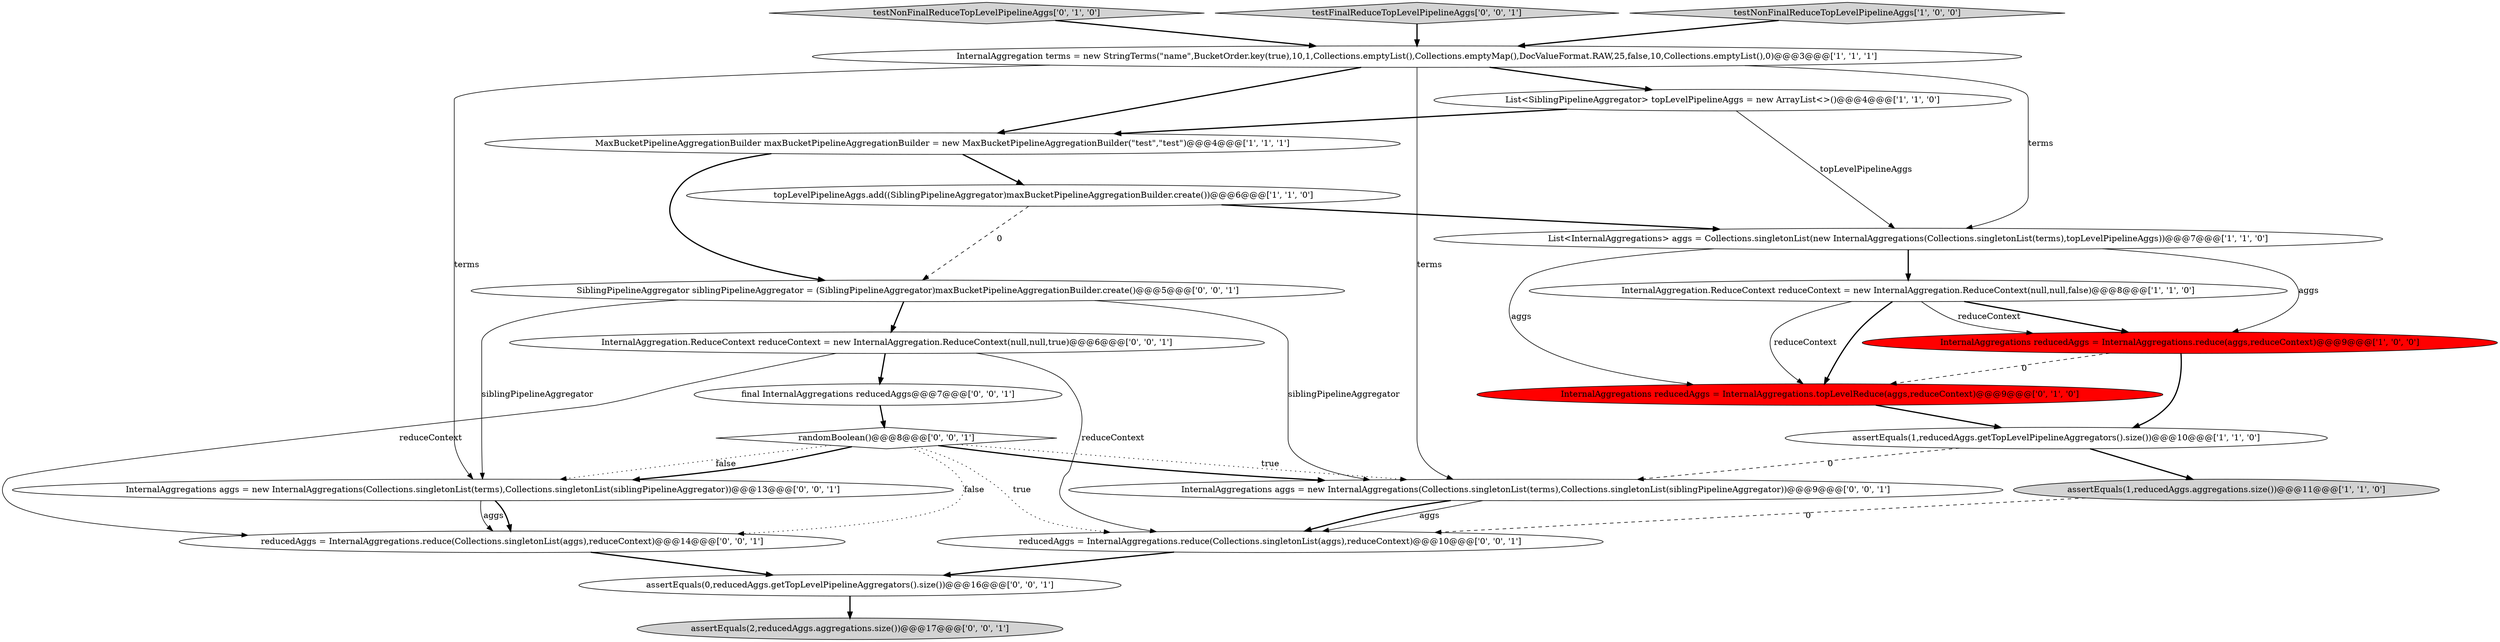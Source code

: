 digraph {
3 [style = filled, label = "InternalAggregations reducedAggs = InternalAggregations.reduce(aggs,reduceContext)@@@9@@@['1', '0', '0']", fillcolor = red, shape = ellipse image = "AAA1AAABBB1BBB"];
9 [style = filled, label = "List<InternalAggregations> aggs = Collections.singletonList(new InternalAggregations(Collections.singletonList(terms),topLevelPipelineAggs))@@@7@@@['1', '1', '0']", fillcolor = white, shape = ellipse image = "AAA0AAABBB1BBB"];
18 [style = filled, label = "InternalAggregations aggs = new InternalAggregations(Collections.singletonList(terms),Collections.singletonList(siblingPipelineAggregator))@@@13@@@['0', '0', '1']", fillcolor = white, shape = ellipse image = "AAA0AAABBB3BBB"];
15 [style = filled, label = "InternalAggregations aggs = new InternalAggregations(Collections.singletonList(terms),Collections.singletonList(siblingPipelineAggregator))@@@9@@@['0', '0', '1']", fillcolor = white, shape = ellipse image = "AAA0AAABBB3BBB"];
21 [style = filled, label = "SiblingPipelineAggregator siblingPipelineAggregator = (SiblingPipelineAggregator)maxBucketPipelineAggregationBuilder.create()@@@5@@@['0', '0', '1']", fillcolor = white, shape = ellipse image = "AAA0AAABBB3BBB"];
6 [style = filled, label = "assertEquals(1,reducedAggs.getTopLevelPipelineAggregators().size())@@@10@@@['1', '1', '0']", fillcolor = white, shape = ellipse image = "AAA0AAABBB1BBB"];
20 [style = filled, label = "assertEquals(0,reducedAggs.getTopLevelPipelineAggregators().size())@@@16@@@['0', '0', '1']", fillcolor = white, shape = ellipse image = "AAA0AAABBB3BBB"];
16 [style = filled, label = "assertEquals(2,reducedAggs.aggregations.size())@@@17@@@['0', '0', '1']", fillcolor = lightgray, shape = ellipse image = "AAA0AAABBB3BBB"];
8 [style = filled, label = "MaxBucketPipelineAggregationBuilder maxBucketPipelineAggregationBuilder = new MaxBucketPipelineAggregationBuilder(\"test\",\"test\")@@@4@@@['1', '1', '1']", fillcolor = white, shape = ellipse image = "AAA0AAABBB1BBB"];
12 [style = filled, label = "final InternalAggregations reducedAggs@@@7@@@['0', '0', '1']", fillcolor = white, shape = ellipse image = "AAA0AAABBB3BBB"];
5 [style = filled, label = "InternalAggregation.ReduceContext reduceContext = new InternalAggregation.ReduceContext(null,null,false)@@@8@@@['1', '1', '0']", fillcolor = white, shape = ellipse image = "AAA0AAABBB1BBB"];
2 [style = filled, label = "topLevelPipelineAggs.add((SiblingPipelineAggregator)maxBucketPipelineAggregationBuilder.create())@@@6@@@['1', '1', '0']", fillcolor = white, shape = ellipse image = "AAA0AAABBB1BBB"];
10 [style = filled, label = "testNonFinalReduceTopLevelPipelineAggs['0', '1', '0']", fillcolor = lightgray, shape = diamond image = "AAA0AAABBB2BBB"];
22 [style = filled, label = "reducedAggs = InternalAggregations.reduce(Collections.singletonList(aggs),reduceContext)@@@10@@@['0', '0', '1']", fillcolor = white, shape = ellipse image = "AAA0AAABBB3BBB"];
17 [style = filled, label = "InternalAggregation.ReduceContext reduceContext = new InternalAggregation.ReduceContext(null,null,true)@@@6@@@['0', '0', '1']", fillcolor = white, shape = ellipse image = "AAA0AAABBB3BBB"];
1 [style = filled, label = "List<SiblingPipelineAggregator> topLevelPipelineAggs = new ArrayList<>()@@@4@@@['1', '1', '0']", fillcolor = white, shape = ellipse image = "AAA0AAABBB1BBB"];
4 [style = filled, label = "InternalAggregation terms = new StringTerms(\"name\",BucketOrder.key(true),10,1,Collections.emptyList(),Collections.emptyMap(),DocValueFormat.RAW,25,false,10,Collections.emptyList(),0)@@@3@@@['1', '1', '1']", fillcolor = white, shape = ellipse image = "AAA0AAABBB1BBB"];
13 [style = filled, label = "randomBoolean()@@@8@@@['0', '0', '1']", fillcolor = white, shape = diamond image = "AAA0AAABBB3BBB"];
14 [style = filled, label = "testFinalReduceTopLevelPipelineAggs['0', '0', '1']", fillcolor = lightgray, shape = diamond image = "AAA0AAABBB3BBB"];
19 [style = filled, label = "reducedAggs = InternalAggregations.reduce(Collections.singletonList(aggs),reduceContext)@@@14@@@['0', '0', '1']", fillcolor = white, shape = ellipse image = "AAA0AAABBB3BBB"];
7 [style = filled, label = "assertEquals(1,reducedAggs.aggregations.size())@@@11@@@['1', '1', '0']", fillcolor = lightgray, shape = ellipse image = "AAA0AAABBB1BBB"];
0 [style = filled, label = "testNonFinalReduceTopLevelPipelineAggs['1', '0', '0']", fillcolor = lightgray, shape = diamond image = "AAA0AAABBB1BBB"];
11 [style = filled, label = "InternalAggregations reducedAggs = InternalAggregations.topLevelReduce(aggs,reduceContext)@@@9@@@['0', '1', '0']", fillcolor = red, shape = ellipse image = "AAA1AAABBB2BBB"];
5->3 [style = bold, label=""];
1->8 [style = bold, label=""];
18->19 [style = solid, label="aggs"];
1->9 [style = solid, label="topLevelPipelineAggs"];
4->18 [style = solid, label="terms"];
21->15 [style = solid, label="siblingPipelineAggregator"];
19->20 [style = bold, label=""];
11->6 [style = bold, label=""];
4->9 [style = solid, label="terms"];
18->19 [style = bold, label=""];
3->6 [style = bold, label=""];
4->15 [style = solid, label="terms"];
13->18 [style = dotted, label="false"];
2->9 [style = bold, label=""];
17->22 [style = solid, label="reduceContext"];
15->22 [style = solid, label="aggs"];
15->22 [style = bold, label=""];
17->19 [style = solid, label="reduceContext"];
12->13 [style = bold, label=""];
17->12 [style = bold, label=""];
20->16 [style = bold, label=""];
5->11 [style = solid, label="reduceContext"];
13->22 [style = dotted, label="true"];
8->2 [style = bold, label=""];
22->20 [style = bold, label=""];
2->21 [style = dashed, label="0"];
0->4 [style = bold, label=""];
6->15 [style = dashed, label="0"];
21->18 [style = solid, label="siblingPipelineAggregator"];
10->4 [style = bold, label=""];
9->5 [style = bold, label=""];
8->21 [style = bold, label=""];
4->8 [style = bold, label=""];
5->3 [style = solid, label="reduceContext"];
13->15 [style = dotted, label="true"];
4->1 [style = bold, label=""];
5->11 [style = bold, label=""];
13->15 [style = bold, label=""];
3->11 [style = dashed, label="0"];
6->7 [style = bold, label=""];
9->3 [style = solid, label="aggs"];
21->17 [style = bold, label=""];
7->22 [style = dashed, label="0"];
9->11 [style = solid, label="aggs"];
13->18 [style = bold, label=""];
13->19 [style = dotted, label="false"];
14->4 [style = bold, label=""];
}
